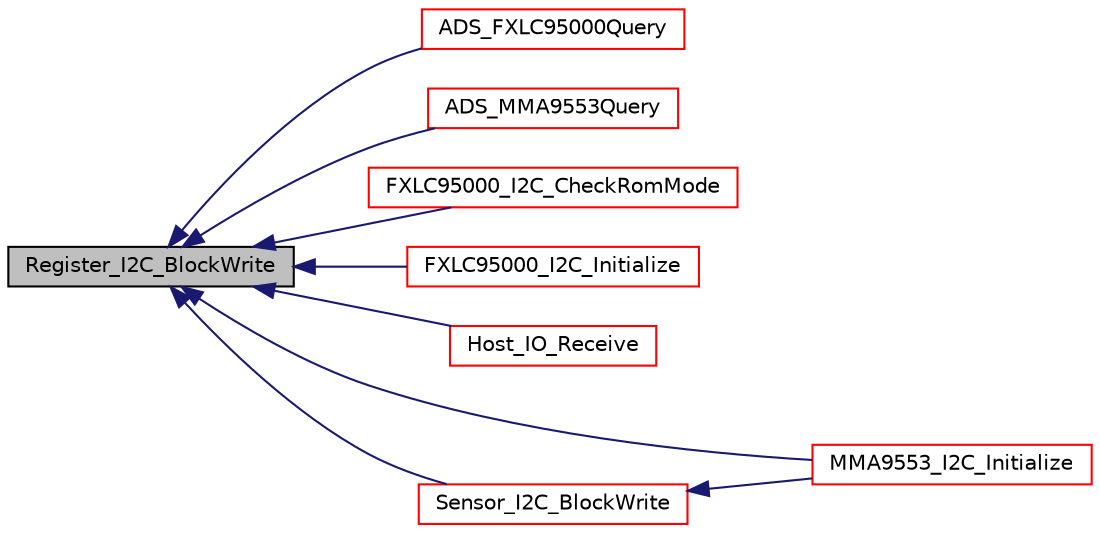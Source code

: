 digraph "Register_I2C_BlockWrite"
{
  edge [fontname="Helvetica",fontsize="10",labelfontname="Helvetica",labelfontsize="10"];
  node [fontname="Helvetica",fontsize="10",shape=record];
  rankdir="LR";
  Node2 [label="Register_I2C_BlockWrite",height=0.2,width=0.4,color="black", fillcolor="grey75", style="filled", fontcolor="black"];
  Node2 -> Node3 [dir="back",color="midnightblue",fontsize="10",style="solid",fontname="Helvetica"];
  Node3 [label="ADS_FXLC95000Query",height=0.2,width=0.4,color="red", fillcolor="white", style="filled",URL="$auto__detection__service__kl25z_8c.html#ad1db6927af79c26ca7b6447a93b42131"];
  Node2 -> Node6 [dir="back",color="midnightblue",fontsize="10",style="solid",fontname="Helvetica"];
  Node6 [label="ADS_MMA9553Query",height=0.2,width=0.4,color="red", fillcolor="white", style="filled",URL="$auto__detection__service__kl25z_8c.html#a61f59d3254fb54c57b010f2f9f8a7499"];
  Node2 -> Node7 [dir="back",color="midnightblue",fontsize="10",style="solid",fontname="Helvetica"];
  Node7 [label="FXLC95000_I2C_CheckRomMode",height=0.2,width=0.4,color="red", fillcolor="white", style="filled",URL="$fxlc95000__drv_8h.html#ae354fc2aafbf7609f21ebc8cf2538db0",tooltip="The interface function to check if the sensor is in ROM CI Mode. "];
  Node2 -> Node10 [dir="back",color="midnightblue",fontsize="10",style="solid",fontname="Helvetica"];
  Node10 [label="FXLC95000_I2C_Initialize",height=0.2,width=0.4,color="red", fillcolor="white", style="filled",URL="$fxlc95000__drv_8h.html#a32b4c71a3c3cbef9999416fdb83dc054",tooltip="The interface function to initialize the sensor. "];
  Node2 -> Node13 [dir="back",color="midnightblue",fontsize="10",style="solid",fontname="Helvetica"];
  Node13 [label="Host_IO_Receive",height=0.2,width=0.4,color="red", fillcolor="white", style="filled",URL="$host__io__uart_8h.html#a3924d21a0703878695ebdb68f720fff9"];
  Node2 -> Node15 [dir="back",color="midnightblue",fontsize="10",style="solid",fontname="Helvetica"];
  Node15 [label="MMA9553_I2C_Initialize",height=0.2,width=0.4,color="red", fillcolor="white", style="filled",URL="$mma9553__drv_8h.html#af91dd70fb511444f848db38d965c68c0",tooltip="The interface function to initialize the sensor. "];
  Node2 -> Node17 [dir="back",color="midnightblue",fontsize="10",style="solid",fontname="Helvetica"];
  Node17 [label="Sensor_I2C_BlockWrite",height=0.2,width=0.4,color="red", fillcolor="white", style="filled",URL="$sensor__io__i2c_8h.html#ad6c175b9a45aa936aa74abda223eeafe",tooltip="Write commands to a sensor. "];
  Node17 -> Node15 [dir="back",color="midnightblue",fontsize="10",style="solid",fontname="Helvetica"];
}
